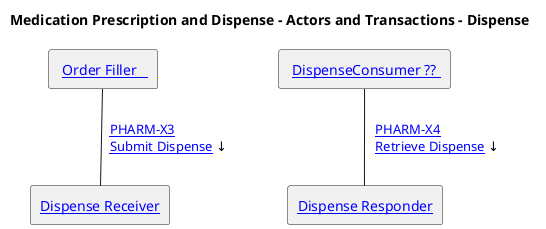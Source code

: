 @startuml
'!include ./style.iuml
skinparam linetype ortho
skinparam linetype polyline

title Medication Prescription and Dispense - Actors and Transactions - Dispense
'agent "  [[actors_and_transactions.html#order-placer Order Placer ]]" as orderplacer 
'agent " [[actors_and_transactions.html#order-receiver Order Receiver ]]" as orderreceiver 
'agent " [[actors_and_transactions.html#order-receiver Order Responder ]]" as orderresponder 

agent " [[actors_and_transactions.html#orderfiller Order Filler   ]]" as orderfiller 
agent " [[actors_and_transactions.html#dispenseconsumer DispenseConsumer ?? ]]" as dispenseconsumer 


agent "[[actors_and_transactions.html#dipensereceiver Dispense Receiver]]" as dispensereceiver
agent "[[actors_and_transactions.html#dipenseresponder Dispense Responder]]" as dispenseresponder 


' \n\n   [[PHARM-X2.html PHARM-S2 Supply Response/status]] ↑

dispenseconsumer -d- dispenseresponder : "   [[PHARM-X4.html PHARM-X4\nRetrieve Dispense]] ↓       "


'orderreceiver -r[hidden]- orderresponder : "\t\t\t "
'orderreceiver -d[hidden]- dispenseresponder : "   "


'orderresponder -d[hidden]- dispensereceiver
'orderresponder -r[hidden]- dispensereceiver
'orderresponder -r[hidden]- orderfiller

'orderplacer -[hidden]r- orderfiller : "\t\t\t   "

orderfiller -r[hidden]- dispenseconsumer: "\t\t\t "

dispensereceiver -r[hidden]- dispenseresponder : "\t\t\t"


'orderresponder -u- orderfiller: "   [[PHARM-X1.html PHARM-X2\n GET Medication Orders]] ↑          "
orderfiller -d- dispensereceiver: "  [[PHARM-X3.html PHARM-X3\nSubmit Dispense]] ↓  "

' → ↑ ← ↓

'orderresponder -r- dispensereceiver:  "   [[PHARM-X2.html PHARM-X2 Dispense]]  ←   "
' dispensereceiver -r- dispenseresponder : ""

'orderfiller -d- orderfiller : "   [[PHARM-S2.html PHARM-S2 Fetch Orders]] ←  "
'dispenser -[hidden]r- invreporter : "\t\t\t\t\t "
'invreporter -d- invmanager : "   [[PHARM-S5.html PHARM-S5 Inventory Status]] ↑                  \n\n   [[PHARM-S6.html PHARM-S6 Inventory Update]] ↓                 \n\n[[PHARM-S7.html PHARM-S7 Inventory Query]] ↓\t\t  "
@enduml